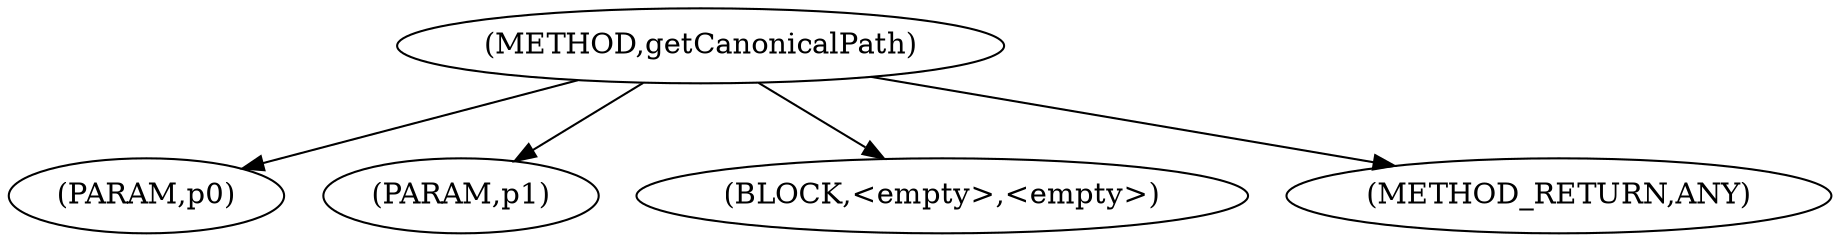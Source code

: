 digraph "getCanonicalPath" {  
"3639" [label = <(METHOD,getCanonicalPath)> ]
"3640" [label = <(PARAM,p0)> ]
"3641" [label = <(PARAM,p1)> ]
"3642" [label = <(BLOCK,&lt;empty&gt;,&lt;empty&gt;)> ]
"3643" [label = <(METHOD_RETURN,ANY)> ]
  "3639" -> "3640" 
  "3639" -> "3641" 
  "3639" -> "3642" 
  "3639" -> "3643" 
}

